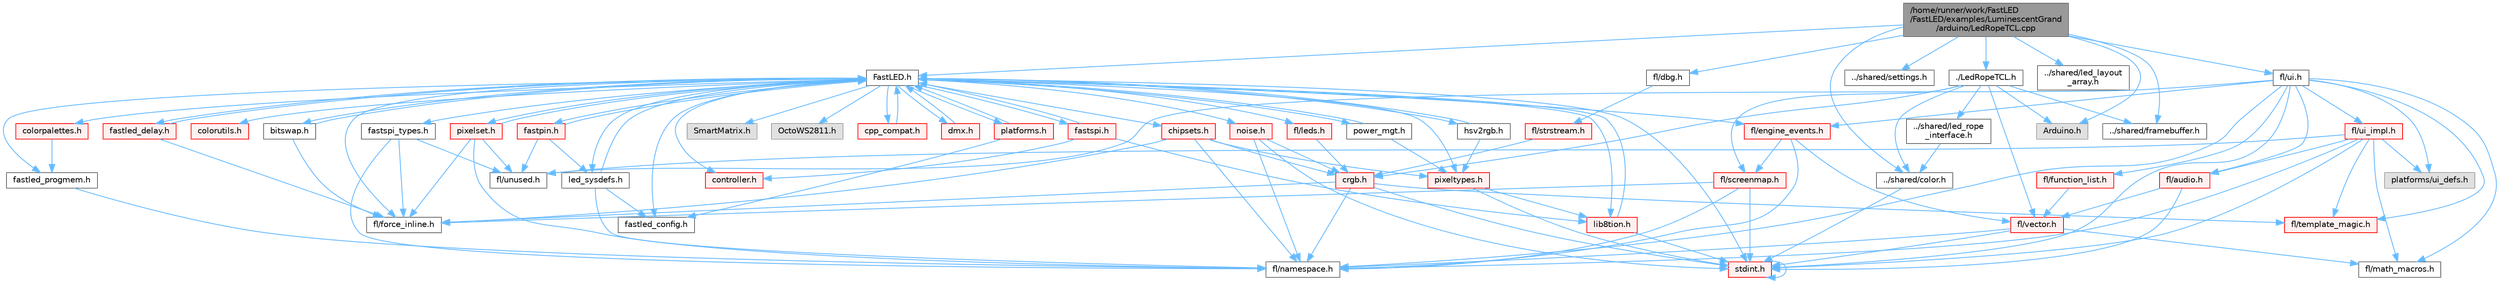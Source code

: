 digraph "/home/runner/work/FastLED/FastLED/examples/LuminescentGrand/arduino/LedRopeTCL.cpp"
{
 // INTERACTIVE_SVG=YES
 // LATEX_PDF_SIZE
  bgcolor="transparent";
  edge [fontname=Helvetica,fontsize=10,labelfontname=Helvetica,labelfontsize=10];
  node [fontname=Helvetica,fontsize=10,shape=box,height=0.2,width=0.4];
  Node1 [id="Node000001",label="/home/runner/work/FastLED\l/FastLED/examples/LuminescentGrand\l/arduino/LedRopeTCL.cpp",height=0.2,width=0.4,color="gray40", fillcolor="grey60", style="filled", fontcolor="black",tooltip=" "];
  Node1 -> Node2 [id="edge1_Node000001_Node000002",color="steelblue1",style="solid",tooltip=" "];
  Node2 [id="Node000002",label="Arduino.h",height=0.2,width=0.4,color="grey60", fillcolor="#E0E0E0", style="filled",tooltip=" "];
  Node1 -> Node3 [id="edge2_Node000001_Node000003",color="steelblue1",style="solid",tooltip=" "];
  Node3 [id="Node000003",label="../shared/color.h",height=0.2,width=0.4,color="grey40", fillcolor="white", style="filled",URL="$de/de1/examples_2_luminescent_grand_2shared_2color_8h.html",tooltip=" "];
  Node3 -> Node4 [id="edge3_Node000003_Node000004",color="steelblue1",style="solid",tooltip=" "];
  Node4 [id="Node000004",label="stdint.h",height=0.2,width=0.4,color="red", fillcolor="#FFF0F0", style="filled",URL="$df/dd8/stdint_8h.html",tooltip=" "];
  Node4 -> Node4 [id="edge4_Node000004_Node000004",color="steelblue1",style="solid",tooltip=" "];
  Node1 -> Node6 [id="edge5_Node000001_Node000006",color="steelblue1",style="solid",tooltip=" "];
  Node6 [id="Node000006",label="../shared/framebuffer.h",height=0.2,width=0.4,color="grey40", fillcolor="white", style="filled",URL="$d4/dd2/framebuffer_8h.html",tooltip=" "];
  Node1 -> Node7 [id="edge6_Node000001_Node000007",color="steelblue1",style="solid",tooltip=" "];
  Node7 [id="Node000007",label="../shared/settings.h",height=0.2,width=0.4,color="grey40", fillcolor="white", style="filled",URL="$de/d60/settings_8h.html",tooltip=" "];
  Node1 -> Node8 [id="edge7_Node000001_Node000008",color="steelblue1",style="solid",tooltip=" "];
  Node8 [id="Node000008",label="./LedRopeTCL.h",height=0.2,width=0.4,color="grey40", fillcolor="white", style="filled",URL="$d9/d7e/_led_rope_t_c_l_8h.html",tooltip=" "];
  Node8 -> Node2 [id="edge8_Node000008_Node000002",color="steelblue1",style="solid",tooltip=" "];
  Node8 -> Node3 [id="edge9_Node000008_Node000003",color="steelblue1",style="solid",tooltip=" "];
  Node8 -> Node6 [id="edge10_Node000008_Node000006",color="steelblue1",style="solid",tooltip=" "];
  Node8 -> Node9 [id="edge11_Node000008_Node000009",color="steelblue1",style="solid",tooltip=" "];
  Node9 [id="Node000009",label="../shared/led_rope\l_interface.h",height=0.2,width=0.4,color="grey40", fillcolor="white", style="filled",URL="$db/d19/led__rope__interface_8h.html",tooltip=" "];
  Node9 -> Node3 [id="edge12_Node000009_Node000003",color="steelblue1",style="solid",tooltip=" "];
  Node8 -> Node10 [id="edge13_Node000008_Node000010",color="steelblue1",style="solid",tooltip=" "];
  Node10 [id="Node000010",label="fl/vector.h",height=0.2,width=0.4,color="red", fillcolor="#FFF0F0", style="filled",URL="$d6/d68/vector_8h.html",tooltip=" "];
  Node10 -> Node4 [id="edge14_Node000010_Node000004",color="steelblue1",style="solid",tooltip=" "];
  Node10 -> Node18 [id="edge15_Node000010_Node000018",color="steelblue1",style="solid",tooltip=" "];
  Node18 [id="Node000018",label="fl/math_macros.h",height=0.2,width=0.4,color="grey40", fillcolor="white", style="filled",URL="$d8/db8/math__macros_8h.html",tooltip=" "];
  Node10 -> Node19 [id="edge16_Node000010_Node000019",color="steelblue1",style="solid",tooltip=" "];
  Node19 [id="Node000019",label="fl/namespace.h",height=0.2,width=0.4,color="grey40", fillcolor="white", style="filled",URL="$df/d2a/namespace_8h.html",tooltip="Implements the FastLED namespace macros."];
  Node8 -> Node27 [id="edge17_Node000008_Node000027",color="steelblue1",style="solid",tooltip=" "];
  Node27 [id="Node000027",label="crgb.h",height=0.2,width=0.4,color="red", fillcolor="#FFF0F0", style="filled",URL="$db/dd1/crgb_8h.html",tooltip="Defines the red, green, and blue (RGB) pixel struct."];
  Node27 -> Node4 [id="edge18_Node000027_Node000004",color="steelblue1",style="solid",tooltip=" "];
  Node27 -> Node19 [id="edge19_Node000027_Node000019",color="steelblue1",style="solid",tooltip=" "];
  Node27 -> Node16 [id="edge20_Node000027_Node000016",color="steelblue1",style="solid",tooltip=" "];
  Node16 [id="Node000016",label="fl/force_inline.h",height=0.2,width=0.4,color="grey40", fillcolor="white", style="filled",URL="$d4/d64/force__inline_8h.html",tooltip=" "];
  Node27 -> Node22 [id="edge21_Node000027_Node000022",color="steelblue1",style="solid",tooltip=" "];
  Node22 [id="Node000022",label="fl/template_magic.h",height=0.2,width=0.4,color="red", fillcolor="#FFF0F0", style="filled",URL="$d8/d0c/template__magic_8h.html",tooltip=" "];
  Node8 -> Node31 [id="edge22_Node000008_Node000031",color="steelblue1",style="solid",tooltip=" "];
  Node31 [id="Node000031",label="fl/screenmap.h",height=0.2,width=0.4,color="red", fillcolor="#FFF0F0", style="filled",URL="$d7/d97/screenmap_8h.html",tooltip=" "];
  Node31 -> Node4 [id="edge23_Node000031_Node000004",color="steelblue1",style="solid",tooltip=" "];
  Node31 -> Node16 [id="edge24_Node000031_Node000016",color="steelblue1",style="solid",tooltip=" "];
  Node31 -> Node19 [id="edge25_Node000031_Node000019",color="steelblue1",style="solid",tooltip=" "];
  Node1 -> Node38 [id="edge26_Node000001_Node000038",color="steelblue1",style="solid",tooltip=" "];
  Node38 [id="Node000038",label="../shared/led_layout\l_array.h",height=0.2,width=0.4,color="grey40", fillcolor="white", style="filled",URL="$df/da2/led__layout__array_8h.html",tooltip=" "];
  Node1 -> Node39 [id="edge27_Node000001_Node000039",color="steelblue1",style="solid",tooltip=" "];
  Node39 [id="Node000039",label="FastLED.h",height=0.2,width=0.4,color="grey40", fillcolor="white", style="filled",URL="$db/d97/_fast_l_e_d_8h.html",tooltip="central include file for FastLED, defines the CFastLED class/object"];
  Node39 -> Node4 [id="edge28_Node000039_Node000004",color="steelblue1",style="solid",tooltip=" "];
  Node39 -> Node40 [id="edge29_Node000039_Node000040",color="steelblue1",style="solid",tooltip=" "];
  Node40 [id="Node000040",label="SmartMatrix.h",height=0.2,width=0.4,color="grey60", fillcolor="#E0E0E0", style="filled",tooltip=" "];
  Node39 -> Node41 [id="edge30_Node000039_Node000041",color="steelblue1",style="solid",tooltip=" "];
  Node41 [id="Node000041",label="OctoWS2811.h",height=0.2,width=0.4,color="grey60", fillcolor="#E0E0E0", style="filled",tooltip=" "];
  Node39 -> Node16 [id="edge31_Node000039_Node000016",color="steelblue1",style="solid",tooltip=" "];
  Node39 -> Node42 [id="edge32_Node000039_Node000042",color="steelblue1",style="solid",tooltip=" "];
  Node42 [id="Node000042",label="cpp_compat.h",height=0.2,width=0.4,color="red", fillcolor="#FFF0F0", style="filled",URL="$d9/d13/cpp__compat_8h.html",tooltip="Compatibility functions based on C++ version."];
  Node42 -> Node39 [id="edge33_Node000042_Node000039",color="steelblue1",style="solid",tooltip=" "];
  Node39 -> Node44 [id="edge34_Node000039_Node000044",color="steelblue1",style="solid",tooltip=" "];
  Node44 [id="Node000044",label="fastled_config.h",height=0.2,width=0.4,color="grey40", fillcolor="white", style="filled",URL="$d5/d11/fastled__config_8h.html",tooltip="Contains definitions that can be used to configure FastLED at compile time."];
  Node39 -> Node45 [id="edge35_Node000039_Node000045",color="steelblue1",style="solid",tooltip=" "];
  Node45 [id="Node000045",label="led_sysdefs.h",height=0.2,width=0.4,color="grey40", fillcolor="white", style="filled",URL="$d9/d3e/led__sysdefs_8h.html",tooltip="Determines which platform system definitions to include."];
  Node45 -> Node39 [id="edge36_Node000045_Node000039",color="steelblue1",style="solid",tooltip=" "];
  Node45 -> Node44 [id="edge37_Node000045_Node000044",color="steelblue1",style="solid",tooltip=" "];
  Node45 -> Node19 [id="edge38_Node000045_Node000019",color="steelblue1",style="solid",tooltip=" "];
  Node39 -> Node46 [id="edge39_Node000039_Node000046",color="steelblue1",style="solid",tooltip=" "];
  Node46 [id="Node000046",label="fastled_delay.h",height=0.2,width=0.4,color="red", fillcolor="#FFF0F0", style="filled",URL="$d0/da8/fastled__delay_8h.html",tooltip="Utility functions and classes for managing delay cycles."];
  Node46 -> Node39 [id="edge40_Node000046_Node000039",color="steelblue1",style="solid",tooltip=" "];
  Node46 -> Node16 [id="edge41_Node000046_Node000016",color="steelblue1",style="solid",tooltip=" "];
  Node39 -> Node48 [id="edge42_Node000039_Node000048",color="steelblue1",style="solid",tooltip=" "];
  Node48 [id="Node000048",label="bitswap.h",height=0.2,width=0.4,color="grey40", fillcolor="white", style="filled",URL="$de/ded/bitswap_8h.html",tooltip="Functions for doing a rotation of bits/bytes used by parallel output."];
  Node48 -> Node39 [id="edge43_Node000048_Node000039",color="steelblue1",style="solid",tooltip=" "];
  Node48 -> Node16 [id="edge44_Node000048_Node000016",color="steelblue1",style="solid",tooltip=" "];
  Node39 -> Node49 [id="edge45_Node000039_Node000049",color="steelblue1",style="solid",tooltip=" "];
  Node49 [id="Node000049",label="controller.h",height=0.2,width=0.4,color="red", fillcolor="#FFF0F0", style="filled",URL="$d2/dd9/controller_8h.html",tooltip="deprecated: base definitions used by led controllers for writing out led data"];
  Node39 -> Node75 [id="edge46_Node000039_Node000075",color="steelblue1",style="solid",tooltip=" "];
  Node75 [id="Node000075",label="fastpin.h",height=0.2,width=0.4,color="red", fillcolor="#FFF0F0", style="filled",URL="$db/d65/fastpin_8h.html",tooltip="Class base definitions for defining fast pin access."];
  Node75 -> Node39 [id="edge47_Node000075_Node000039",color="steelblue1",style="solid",tooltip=" "];
  Node75 -> Node45 [id="edge48_Node000075_Node000045",color="steelblue1",style="solid",tooltip=" "];
  Node75 -> Node69 [id="edge49_Node000075_Node000069",color="steelblue1",style="solid",tooltip=" "];
  Node69 [id="Node000069",label="fl/unused.h",height=0.2,width=0.4,color="grey40", fillcolor="white", style="filled",URL="$d8/d4b/unused_8h.html",tooltip=" "];
  Node39 -> Node76 [id="edge50_Node000039_Node000076",color="steelblue1",style="solid",tooltip=" "];
  Node76 [id="Node000076",label="fastspi_types.h",height=0.2,width=0.4,color="grey40", fillcolor="white", style="filled",URL="$d2/ddb/fastspi__types_8h.html",tooltip="Data types and constants used by SPI interfaces."];
  Node76 -> Node16 [id="edge51_Node000076_Node000016",color="steelblue1",style="solid",tooltip=" "];
  Node76 -> Node19 [id="edge52_Node000076_Node000019",color="steelblue1",style="solid",tooltip=" "];
  Node76 -> Node69 [id="edge53_Node000076_Node000069",color="steelblue1",style="solid",tooltip=" "];
  Node39 -> Node77 [id="edge54_Node000039_Node000077",color="steelblue1",style="solid",tooltip=" "];
  Node77 [id="Node000077",label="dmx.h",height=0.2,width=0.4,color="red", fillcolor="#FFF0F0", style="filled",URL="$d3/de1/dmx_8h.html",tooltip="Defines the DMX512-based LED controllers."];
  Node77 -> Node39 [id="edge55_Node000077_Node000039",color="steelblue1",style="solid",tooltip=" "];
  Node39 -> Node80 [id="edge56_Node000039_Node000080",color="steelblue1",style="solid",tooltip=" "];
  Node80 [id="Node000080",label="platforms.h",height=0.2,width=0.4,color="red", fillcolor="#FFF0F0", style="filled",URL="$da/dc9/platforms_8h.html",tooltip="Determines which platforms headers to include."];
  Node80 -> Node39 [id="edge57_Node000080_Node000039",color="steelblue1",style="solid",tooltip=" "];
  Node80 -> Node44 [id="edge58_Node000080_Node000044",color="steelblue1",style="solid",tooltip=" "];
  Node39 -> Node82 [id="edge59_Node000039_Node000082",color="steelblue1",style="solid",tooltip=" "];
  Node82 [id="Node000082",label="fastled_progmem.h",height=0.2,width=0.4,color="grey40", fillcolor="white", style="filled",URL="$df/dab/fastled__progmem_8h.html",tooltip="Wrapper definitions to allow seamless use of PROGMEM in environments that have it."];
  Node82 -> Node19 [id="edge60_Node000082_Node000019",color="steelblue1",style="solid",tooltip=" "];
  Node39 -> Node52 [id="edge61_Node000039_Node000052",color="steelblue1",style="solid",tooltip=" "];
  Node52 [id="Node000052",label="lib8tion.h",height=0.2,width=0.4,color="red", fillcolor="#FFF0F0", style="filled",URL="$df/da5/lib8tion_8h.html",tooltip="Fast, efficient 8-bit math functions specifically designed for high-performance LED programming."];
  Node52 -> Node39 [id="edge62_Node000052_Node000039",color="steelblue1",style="solid",tooltip=" "];
  Node52 -> Node4 [id="edge63_Node000052_Node000004",color="steelblue1",style="solid",tooltip=" "];
  Node39 -> Node51 [id="edge64_Node000039_Node000051",color="steelblue1",style="solid",tooltip=" "];
  Node51 [id="Node000051",label="pixeltypes.h",height=0.2,width=0.4,color="red", fillcolor="#FFF0F0", style="filled",URL="$d2/dba/pixeltypes_8h.html",tooltip="Includes defintions for RGB and HSV pixels."];
  Node51 -> Node4 [id="edge65_Node000051_Node000004",color="steelblue1",style="solid",tooltip=" "];
  Node51 -> Node52 [id="edge66_Node000051_Node000052",color="steelblue1",style="solid",tooltip=" "];
  Node39 -> Node83 [id="edge67_Node000039_Node000083",color="steelblue1",style="solid",tooltip=" "];
  Node83 [id="Node000083",label="hsv2rgb.h",height=0.2,width=0.4,color="grey40", fillcolor="white", style="filled",URL="$de/d9a/hsv2rgb_8h.html",tooltip="Functions to convert from the HSV colorspace to the RGB colorspace."];
  Node83 -> Node39 [id="edge68_Node000083_Node000039",color="steelblue1",style="solid",tooltip=" "];
  Node83 -> Node51 [id="edge69_Node000083_Node000051",color="steelblue1",style="solid",tooltip=" "];
  Node39 -> Node84 [id="edge70_Node000039_Node000084",color="steelblue1",style="solid",tooltip=" "];
  Node84 [id="Node000084",label="colorutils.h",height=0.2,width=0.4,color="red", fillcolor="#FFF0F0", style="filled",URL="$d1/dfb/colorutils_8h.html",tooltip=" "];
  Node39 -> Node90 [id="edge71_Node000039_Node000090",color="steelblue1",style="solid",tooltip=" "];
  Node90 [id="Node000090",label="pixelset.h",height=0.2,width=0.4,color="red", fillcolor="#FFF0F0", style="filled",URL="$d4/d46/pixelset_8h.html",tooltip="Declares classes for managing logical groups of LEDs."];
  Node90 -> Node16 [id="edge72_Node000090_Node000016",color="steelblue1",style="solid",tooltip=" "];
  Node90 -> Node19 [id="edge73_Node000090_Node000019",color="steelblue1",style="solid",tooltip=" "];
  Node90 -> Node69 [id="edge74_Node000090_Node000069",color="steelblue1",style="solid",tooltip=" "];
  Node90 -> Node39 [id="edge75_Node000090_Node000039",color="steelblue1",style="solid",tooltip=" "];
  Node39 -> Node92 [id="edge76_Node000039_Node000092",color="steelblue1",style="solid",tooltip=" "];
  Node92 [id="Node000092",label="colorpalettes.h",height=0.2,width=0.4,color="red", fillcolor="#FFF0F0", style="filled",URL="$dc/dcc/colorpalettes_8h.html",tooltip="Declarations for the predefined color palettes supplied by FastLED."];
  Node92 -> Node82 [id="edge77_Node000092_Node000082",color="steelblue1",style="solid",tooltip=" "];
  Node39 -> Node93 [id="edge78_Node000039_Node000093",color="steelblue1",style="solid",tooltip=" "];
  Node93 [id="Node000093",label="noise.h",height=0.2,width=0.4,color="red", fillcolor="#FFF0F0", style="filled",URL="$d1/d31/noise_8h.html",tooltip="Functions to generate and fill arrays with noise."];
  Node93 -> Node4 [id="edge79_Node000093_Node000004",color="steelblue1",style="solid",tooltip=" "];
  Node93 -> Node27 [id="edge80_Node000093_Node000027",color="steelblue1",style="solid",tooltip=" "];
  Node93 -> Node19 [id="edge81_Node000093_Node000019",color="steelblue1",style="solid",tooltip=" "];
  Node39 -> Node94 [id="edge82_Node000039_Node000094",color="steelblue1",style="solid",tooltip=" "];
  Node94 [id="Node000094",label="power_mgt.h",height=0.2,width=0.4,color="grey40", fillcolor="white", style="filled",URL="$dc/d5b/power__mgt_8h.html",tooltip="Functions to limit the power used by FastLED."];
  Node94 -> Node39 [id="edge83_Node000094_Node000039",color="steelblue1",style="solid",tooltip=" "];
  Node94 -> Node51 [id="edge84_Node000094_Node000051",color="steelblue1",style="solid",tooltip=" "];
  Node39 -> Node95 [id="edge85_Node000039_Node000095",color="steelblue1",style="solid",tooltip=" "];
  Node95 [id="Node000095",label="fastspi.h",height=0.2,width=0.4,color="red", fillcolor="#FFF0F0", style="filled",URL="$d6/ddc/fastspi_8h.html",tooltip="Serial peripheral interface (SPI) definitions per platform."];
  Node95 -> Node39 [id="edge86_Node000095_Node000039",color="steelblue1",style="solid",tooltip=" "];
  Node95 -> Node49 [id="edge87_Node000095_Node000049",color="steelblue1",style="solid",tooltip=" "];
  Node95 -> Node52 [id="edge88_Node000095_Node000052",color="steelblue1",style="solid",tooltip=" "];
  Node39 -> Node97 [id="edge89_Node000039_Node000097",color="steelblue1",style="solid",tooltip=" "];
  Node97 [id="Node000097",label="chipsets.h",height=0.2,width=0.4,color="red", fillcolor="#FFF0F0", style="filled",URL="$db/d66/chipsets_8h.html",tooltip="Contains the bulk of the definitions for the various LED chipsets supported."];
  Node97 -> Node51 [id="edge90_Node000097_Node000051",color="steelblue1",style="solid",tooltip=" "];
  Node97 -> Node16 [id="edge91_Node000097_Node000016",color="steelblue1",style="solid",tooltip=" "];
  Node97 -> Node27 [id="edge92_Node000097_Node000027",color="steelblue1",style="solid",tooltip=" "];
  Node97 -> Node19 [id="edge93_Node000097_Node000019",color="steelblue1",style="solid",tooltip=" "];
  Node39 -> Node70 [id="edge94_Node000039_Node000070",color="steelblue1",style="solid",tooltip=" "];
  Node70 [id="Node000070",label="fl/engine_events.h",height=0.2,width=0.4,color="red", fillcolor="#FFF0F0", style="filled",URL="$db/dc0/engine__events_8h.html",tooltip=" "];
  Node70 -> Node19 [id="edge95_Node000070_Node000019",color="steelblue1",style="solid",tooltip=" "];
  Node70 -> Node31 [id="edge96_Node000070_Node000031",color="steelblue1",style="solid",tooltip=" "];
  Node70 -> Node10 [id="edge97_Node000070_Node000010",color="steelblue1",style="solid",tooltip=" "];
  Node39 -> Node98 [id="edge98_Node000039_Node000098",color="steelblue1",style="solid",tooltip=" "];
  Node98 [id="Node000098",label="fl/leds.h",height=0.2,width=0.4,color="red", fillcolor="#FFF0F0", style="filled",URL="$da/d78/leds_8h.html",tooltip=" "];
  Node98 -> Node27 [id="edge99_Node000098_Node000027",color="steelblue1",style="solid",tooltip=" "];
  Node1 -> Node99 [id="edge100_Node000001_Node000099",color="steelblue1",style="solid",tooltip=" "];
  Node99 [id="Node000099",label="fl/dbg.h",height=0.2,width=0.4,color="grey40", fillcolor="white", style="filled",URL="$d6/d01/dbg_8h.html",tooltip=" "];
  Node99 -> Node100 [id="edge101_Node000099_Node000100",color="steelblue1",style="solid",tooltip=" "];
  Node100 [id="Node000100",label="fl/strstream.h",height=0.2,width=0.4,color="red", fillcolor="#FFF0F0", style="filled",URL="$d8/d00/strstream_8h.html",tooltip=" "];
  Node100 -> Node27 [id="edge102_Node000100_Node000027",color="steelblue1",style="solid",tooltip=" "];
  Node1 -> Node101 [id="edge103_Node000001_Node000101",color="steelblue1",style="solid",tooltip=" "];
  Node101 [id="Node000101",label="fl/ui.h",height=0.2,width=0.4,color="grey40", fillcolor="white", style="filled",URL="$d9/d3b/ui_8h.html",tooltip=" "];
  Node101 -> Node4 [id="edge104_Node000101_Node000004",color="steelblue1",style="solid",tooltip=" "];
  Node101 -> Node102 [id="edge105_Node000101_Node000102",color="steelblue1",style="solid",tooltip=" "];
  Node102 [id="Node000102",label="fl/audio.h",height=0.2,width=0.4,color="red", fillcolor="#FFF0F0", style="filled",URL="$da/d09/audio_8h.html",tooltip=" "];
  Node102 -> Node10 [id="edge106_Node000102_Node000010",color="steelblue1",style="solid",tooltip=" "];
  Node102 -> Node4 [id="edge107_Node000102_Node000004",color="steelblue1",style="solid",tooltip=" "];
  Node101 -> Node70 [id="edge108_Node000101_Node000070",color="steelblue1",style="solid",tooltip=" "];
  Node101 -> Node105 [id="edge109_Node000101_Node000105",color="steelblue1",style="solid",tooltip=" "];
  Node105 [id="Node000105",label="fl/function_list.h",height=0.2,width=0.4,color="red", fillcolor="#FFF0F0", style="filled",URL="$d0/d64/function__list_8h.html",tooltip=" "];
  Node105 -> Node10 [id="edge110_Node000105_Node000010",color="steelblue1",style="solid",tooltip=" "];
  Node101 -> Node18 [id="edge111_Node000101_Node000018",color="steelblue1",style="solid",tooltip=" "];
  Node101 -> Node19 [id="edge112_Node000101_Node000019",color="steelblue1",style="solid",tooltip=" "];
  Node101 -> Node22 [id="edge113_Node000101_Node000022",color="steelblue1",style="solid",tooltip=" "];
  Node101 -> Node107 [id="edge114_Node000101_Node000107",color="steelblue1",style="solid",tooltip=" "];
  Node107 [id="Node000107",label="fl/ui_impl.h",height=0.2,width=0.4,color="red", fillcolor="#FFF0F0", style="filled",URL="$d6/dc0/ui__impl_8h.html",tooltip=" "];
  Node107 -> Node4 [id="edge115_Node000107_Node000004",color="steelblue1",style="solid",tooltip=" "];
  Node107 -> Node102 [id="edge116_Node000107_Node000102",color="steelblue1",style="solid",tooltip=" "];
  Node107 -> Node18 [id="edge117_Node000107_Node000018",color="steelblue1",style="solid",tooltip=" "];
  Node107 -> Node19 [id="edge118_Node000107_Node000019",color="steelblue1",style="solid",tooltip=" "];
  Node107 -> Node22 [id="edge119_Node000107_Node000022",color="steelblue1",style="solid",tooltip=" "];
  Node107 -> Node69 [id="edge120_Node000107_Node000069",color="steelblue1",style="solid",tooltip=" "];
  Node107 -> Node109 [id="edge121_Node000107_Node000109",color="steelblue1",style="solid",tooltip=" "];
  Node109 [id="Node000109",label="platforms/ui_defs.h",height=0.2,width=0.4,color="grey60", fillcolor="#E0E0E0", style="filled",tooltip=" "];
  Node101 -> Node69 [id="edge122_Node000101_Node000069",color="steelblue1",style="solid",tooltip=" "];
  Node101 -> Node109 [id="edge123_Node000101_Node000109",color="steelblue1",style="solid",tooltip=" "];
}
